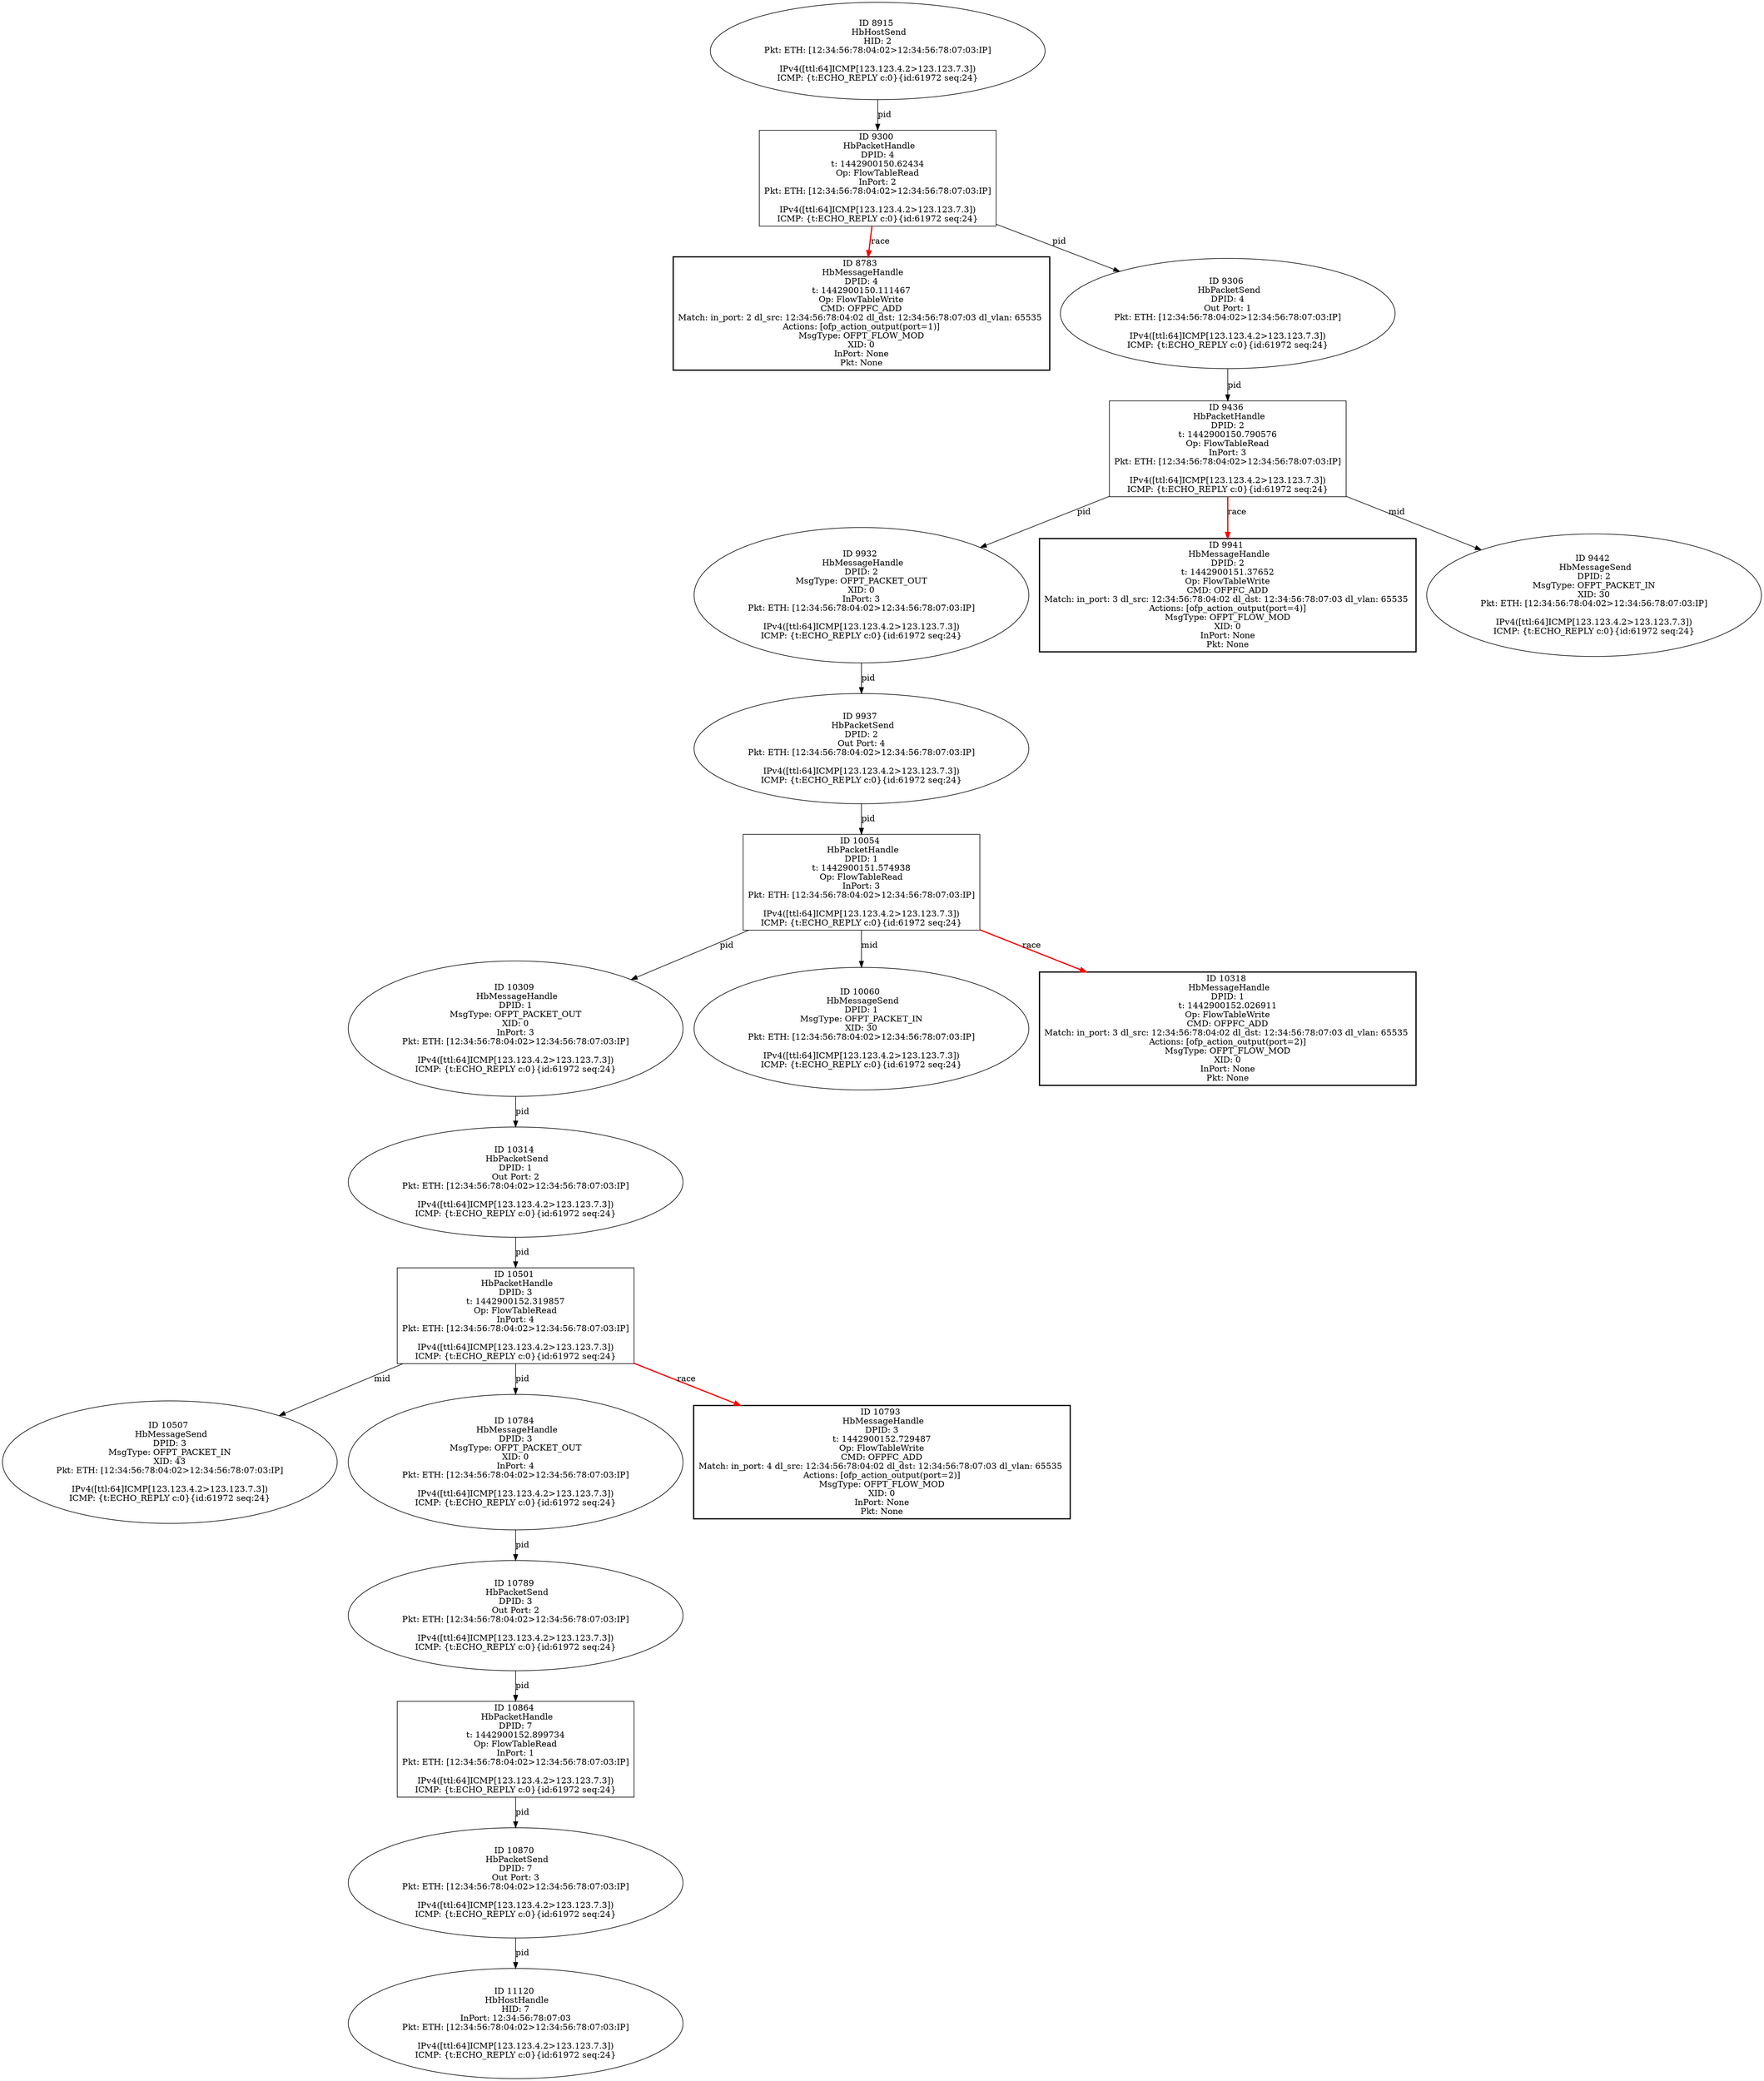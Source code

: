 strict digraph G {
10501 [shape=box, event=<hb_events.HbPacketHandle object at 0x109ffb210>, label="ID 10501 
 HbPacketHandle
DPID: 3
t: 1442900152.319857
Op: FlowTableRead
InPort: 4
Pkt: ETH: [12:34:56:78:04:02>12:34:56:78:07:03:IP]

IPv4([ttl:64]ICMP[123.123.4.2>123.123.7.3])
ICMP: {t:ECHO_REPLY c:0}{id:61972 seq:24}"];
10507 [shape=oval, event=<hb_events.HbMessageSend object at 0x10a0147d0>, label="ID 10507 
 HbMessageSend
DPID: 3
MsgType: OFPT_PACKET_IN
XID: 43
Pkt: ETH: [12:34:56:78:04:02>12:34:56:78:07:03:IP]

IPv4([ttl:64]ICMP[123.123.4.2>123.123.7.3])
ICMP: {t:ECHO_REPLY c:0}{id:61972 seq:24}"];
10784 [shape=oval, event=<hb_events.HbMessageHandle object at 0x10a0f0750>, label="ID 10784 
 HbMessageHandle
DPID: 3
MsgType: OFPT_PACKET_OUT
XID: 0
InPort: 4
Pkt: ETH: [12:34:56:78:04:02>12:34:56:78:07:03:IP]

IPv4([ttl:64]ICMP[123.123.4.2>123.123.7.3])
ICMP: {t:ECHO_REPLY c:0}{id:61972 seq:24}"];
10864 [shape=box, event=<hb_events.HbPacketHandle object at 0x10a151a10>, label="ID 10864 
 HbPacketHandle
DPID: 7
t: 1442900152.899734
Op: FlowTableRead
InPort: 1
Pkt: ETH: [12:34:56:78:04:02>12:34:56:78:07:03:IP]

IPv4([ttl:64]ICMP[123.123.4.2>123.123.7.3])
ICMP: {t:ECHO_REPLY c:0}{id:61972 seq:24}"];
10789 [shape=oval, event=<hb_events.HbPacketSend object at 0x10a0f0b50>, label="ID 10789 
 HbPacketSend
DPID: 3
Out Port: 2
Pkt: ETH: [12:34:56:78:04:02>12:34:56:78:07:03:IP]

IPv4([ttl:64]ICMP[123.123.4.2>123.123.7.3])
ICMP: {t:ECHO_REPLY c:0}{id:61972 seq:24}"];
10793 [shape=box, style=bold, event=<hb_events.HbMessageHandle object at 0x10a129fd0>, label="ID 10793 
 HbMessageHandle
DPID: 3
t: 1442900152.729487
Op: FlowTableWrite
CMD: OFPFC_ADD
Match: in_port: 4 dl_src: 12:34:56:78:04:02 dl_dst: 12:34:56:78:07:03 dl_vlan: 65535 
Actions: [ofp_action_output(port=2)]
MsgType: OFPT_FLOW_MOD
XID: 0
InPort: None
Pkt: None"];
10309 [shape=oval, event=<hb_events.HbMessageHandle object at 0x109f52110>, label="ID 10309 
 HbMessageHandle
DPID: 1
MsgType: OFPT_PACKET_OUT
XID: 0
InPort: 3
Pkt: ETH: [12:34:56:78:04:02>12:34:56:78:07:03:IP]

IPv4([ttl:64]ICMP[123.123.4.2>123.123.7.3])
ICMP: {t:ECHO_REPLY c:0}{id:61972 seq:24}"];
10054 [shape=box, event=<hb_events.HbPacketHandle object at 0x109e77f90>, label="ID 10054 
 HbPacketHandle
DPID: 1
t: 1442900151.574938
Op: FlowTableRead
InPort: 3
Pkt: ETH: [12:34:56:78:04:02>12:34:56:78:07:03:IP]

IPv4([ttl:64]ICMP[123.123.4.2>123.123.7.3])
ICMP: {t:ECHO_REPLY c:0}{id:61972 seq:24}"];
9932 [shape=oval, event=<hb_events.HbMessageHandle object at 0x109df7750>, label="ID 9932 
 HbMessageHandle
DPID: 2
MsgType: OFPT_PACKET_OUT
XID: 0
InPort: 3
Pkt: ETH: [12:34:56:78:04:02>12:34:56:78:07:03:IP]

IPv4([ttl:64]ICMP[123.123.4.2>123.123.7.3])
ICMP: {t:ECHO_REPLY c:0}{id:61972 seq:24}"];
10314 [shape=oval, event=<hb_events.HbPacketSend object at 0x109f52d90>, label="ID 10314 
 HbPacketSend
DPID: 1
Out Port: 2
Pkt: ETH: [12:34:56:78:04:02>12:34:56:78:07:03:IP]

IPv4([ttl:64]ICMP[123.123.4.2>123.123.7.3])
ICMP: {t:ECHO_REPLY c:0}{id:61972 seq:24}"];
10060 [shape=oval, event=<hb_events.HbMessageSend object at 0x109e8bfd0>, label="ID 10060 
 HbMessageSend
DPID: 1
MsgType: OFPT_PACKET_IN
XID: 30
Pkt: ETH: [12:34:56:78:04:02>12:34:56:78:07:03:IP]

IPv4([ttl:64]ICMP[123.123.4.2>123.123.7.3])
ICMP: {t:ECHO_REPLY c:0}{id:61972 seq:24}"];
10318 [shape=box, style=bold, event=<hb_events.HbMessageHandle object at 0x109f40150>, label="ID 10318 
 HbMessageHandle
DPID: 1
t: 1442900152.026911
Op: FlowTableWrite
CMD: OFPFC_ADD
Match: in_port: 3 dl_src: 12:34:56:78:04:02 dl_dst: 12:34:56:78:07:03 dl_vlan: 65535 
Actions: [ofp_action_output(port=2)]
MsgType: OFPT_FLOW_MOD
XID: 0
InPort: None
Pkt: None"];
8783 [shape=box, style=bold, event=<hb_events.HbMessageHandle object at 0x109b52290>, label="ID 8783 
 HbMessageHandle
DPID: 4
t: 1442900150.111467
Op: FlowTableWrite
CMD: OFPFC_ADD
Match: in_port: 2 dl_src: 12:34:56:78:04:02 dl_dst: 12:34:56:78:07:03 dl_vlan: 65535 
Actions: [ofp_action_output(port=1)]
MsgType: OFPT_FLOW_MOD
XID: 0
InPort: None
Pkt: None"];
9937 [shape=oval, event=<hb_events.HbPacketSend object at 0x109df7c50>, label="ID 9937 
 HbPacketSend
DPID: 2
Out Port: 4
Pkt: ETH: [12:34:56:78:04:02>12:34:56:78:07:03:IP]

IPv4([ttl:64]ICMP[123.123.4.2>123.123.7.3])
ICMP: {t:ECHO_REPLY c:0}{id:61972 seq:24}"];
8915 [shape=oval, event=<hb_events.HbHostSend object at 0x109b864d0>, label="ID 8915 
 HbHostSend
HID: 2
Pkt: ETH: [12:34:56:78:04:02>12:34:56:78:07:03:IP]

IPv4([ttl:64]ICMP[123.123.4.2>123.123.7.3])
ICMP: {t:ECHO_REPLY c:0}{id:61972 seq:24}"];
9300 [shape=box, event=<hb_events.HbPacketHandle object at 0x109c420d0>, label="ID 9300 
 HbPacketHandle
DPID: 4
t: 1442900150.62434
Op: FlowTableRead
InPort: 2
Pkt: ETH: [12:34:56:78:04:02>12:34:56:78:07:03:IP]

IPv4([ttl:64]ICMP[123.123.4.2>123.123.7.3])
ICMP: {t:ECHO_REPLY c:0}{id:61972 seq:24}"];
9941 [shape=box, style=bold, event=<hb_events.HbMessageHandle object at 0x109e2e0d0>, label="ID 9941 
 HbMessageHandle
DPID: 2
t: 1442900151.37652
Op: FlowTableWrite
CMD: OFPFC_ADD
Match: in_port: 3 dl_src: 12:34:56:78:04:02 dl_dst: 12:34:56:78:07:03 dl_vlan: 65535 
Actions: [ofp_action_output(port=4)]
MsgType: OFPT_FLOW_MOD
XID: 0
InPort: None
Pkt: None"];
9306 [shape=oval, event=<hb_events.HbPacketSend object at 0x109c42550>, label="ID 9306 
 HbPacketSend
DPID: 4
Out Port: 1
Pkt: ETH: [12:34:56:78:04:02>12:34:56:78:07:03:IP]

IPv4([ttl:64]ICMP[123.123.4.2>123.123.7.3])
ICMP: {t:ECHO_REPLY c:0}{id:61972 seq:24}"];
9436 [shape=box, event=<hb_events.HbPacketHandle object at 0x109c85650>, label="ID 9436 
 HbPacketHandle
DPID: 2
t: 1442900150.790576
Op: FlowTableRead
InPort: 3
Pkt: ETH: [12:34:56:78:04:02>12:34:56:78:07:03:IP]

IPv4([ttl:64]ICMP[123.123.4.2>123.123.7.3])
ICMP: {t:ECHO_REPLY c:0}{id:61972 seq:24}"];
9442 [shape=oval, event=<hb_events.HbMessageSend object at 0x109c8c9d0>, label="ID 9442 
 HbMessageSend
DPID: 2
MsgType: OFPT_PACKET_IN
XID: 30
Pkt: ETH: [12:34:56:78:04:02>12:34:56:78:07:03:IP]

IPv4([ttl:64]ICMP[123.123.4.2>123.123.7.3])
ICMP: {t:ECHO_REPLY c:0}{id:61972 seq:24}"];
11120 [shape=oval, event=<hb_events.HbHostHandle object at 0x10a2794d0>, label="ID 11120 
 HbHostHandle
HID: 7
InPort: 12:34:56:78:07:03
Pkt: ETH: [12:34:56:78:04:02>12:34:56:78:07:03:IP]

IPv4([ttl:64]ICMP[123.123.4.2>123.123.7.3])
ICMP: {t:ECHO_REPLY c:0}{id:61972 seq:24}"];
10870 [shape=oval, event=<hb_events.HbPacketSend object at 0x10a151fd0>, label="ID 10870 
 HbPacketSend
DPID: 7
Out Port: 3
Pkt: ETH: [12:34:56:78:04:02>12:34:56:78:07:03:IP]

IPv4([ttl:64]ICMP[123.123.4.2>123.123.7.3])
ICMP: {t:ECHO_REPLY c:0}{id:61972 seq:24}"];
10501 -> 10784  [rel=pid, label=pid];
10501 -> 10793  [harmful=True, color=red, style=bold, rel=race, label=race];
10501 -> 10507  [rel=mid, label=mid];
10784 -> 10789  [rel=pid, label=pid];
10789 -> 10864  [rel=pid, label=pid];
10309 -> 10314  [rel=pid, label=pid];
10054 -> 10060  [rel=mid, label=mid];
10054 -> 10309  [rel=pid, label=pid];
10054 -> 10318  [harmful=True, color=red, style=bold, rel=race, label=race];
10314 -> 10501  [rel=pid, label=pid];
9932 -> 9937  [rel=pid, label=pid];
9937 -> 10054  [rel=pid, label=pid];
8915 -> 9300  [rel=pid, label=pid];
9300 -> 9306  [rel=pid, label=pid];
9300 -> 8783  [harmful=True, color=red, style=bold, rel=race, label=race];
9306 -> 9436  [rel=pid, label=pid];
9436 -> 9442  [rel=mid, label=mid];
9436 -> 9932  [rel=pid, label=pid];
9436 -> 9941  [harmful=True, color=red, style=bold, rel=race, label=race];
10864 -> 10870  [rel=pid, label=pid];
10870 -> 11120  [rel=pid, label=pid];
}
